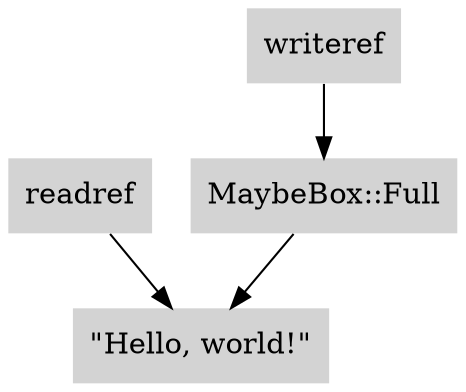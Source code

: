 digraph G {
    node[shape=plaintext style=filled]

    readref[label="readref"]
    writeref[label="writeref"]
    box[label="MaybeBox::Full"]
    str[label="\"Hello, world!\""]

    box -> str
    writeref -> box
    readref -> str
}
